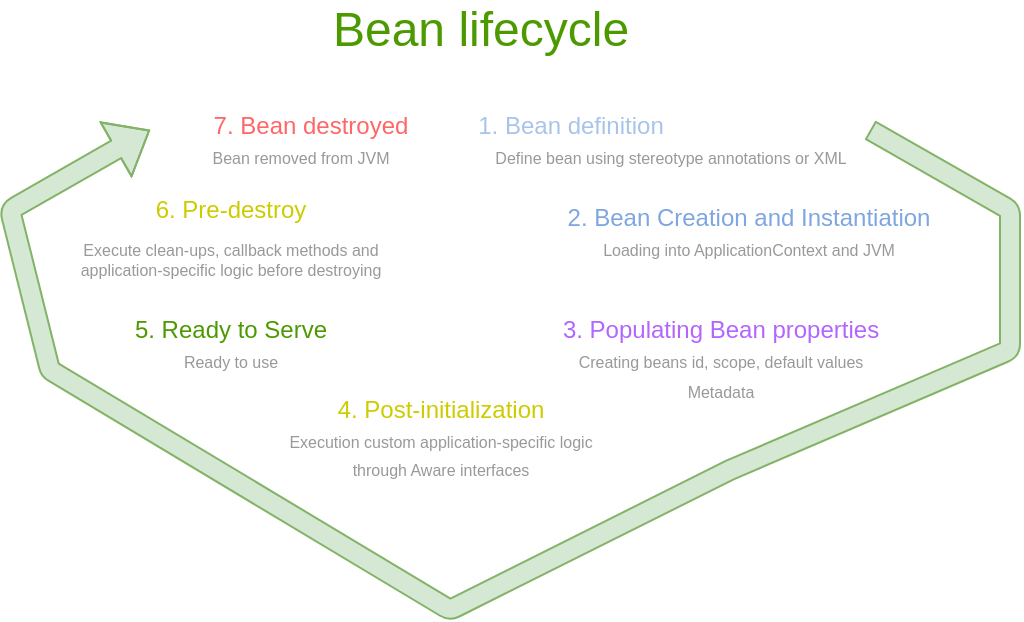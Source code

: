 <mxfile version="14.9.2" type="github">
  <diagram id="cQnIbtuH6GqwWI9tAGfN" name="Page-1">
    <mxGraphModel dx="981" dy="538" grid="1" gridSize="10" guides="1" tooltips="1" connect="1" arrows="1" fold="1" page="1" pageScale="1" pageWidth="827" pageHeight="1169" math="0" shadow="0">
      <root>
        <mxCell id="0" />
        <mxCell id="1" parent="0" />
        <mxCell id="vjo05r3FHmtKJxtx1X4f-1" value="&lt;font color=&quot;#A9C4EB&quot;&gt;1. Bean definition&lt;/font&gt;" style="text;html=1;align=center;verticalAlign=middle;resizable=0;points=[];autosize=1;strokeColor=none;" vertex="1" parent="1">
          <mxGeometry x="360" y="147.5" width="120" height="20" as="geometry" />
        </mxCell>
        <mxCell id="vjo05r3FHmtKJxtx1X4f-2" value="&lt;font color=&quot;#7EA6E0&quot;&gt;2. Bean Creation and Instantiation&lt;/font&gt;" style="text;html=1;align=center;verticalAlign=middle;resizable=0;points=[];autosize=1;strokeColor=none;" vertex="1" parent="1">
          <mxGeometry x="404" y="194" width="210" height="20" as="geometry" />
        </mxCell>
        <mxCell id="vjo05r3FHmtKJxtx1X4f-4" value="&lt;p&gt;&lt;font style=&quot;font-size: 8px&quot; color=&quot;#999999&quot;&gt;Loading into ApplicationContext and JVM&lt;/font&gt;&lt;/p&gt;" style="text;html=1;align=center;verticalAlign=middle;resizable=0;points=[];autosize=1;strokeColor=none;" vertex="1" parent="1">
          <mxGeometry x="424" y="194" width="170" height="50" as="geometry" />
        </mxCell>
        <mxCell id="vjo05r3FHmtKJxtx1X4f-5" value="&lt;font color=&quot;#B266FF&quot;&gt;3. Populating Bean properties&lt;/font&gt;" style="text;html=1;align=center;verticalAlign=middle;resizable=0;points=[];autosize=1;strokeColor=none;" vertex="1" parent="1">
          <mxGeometry x="400" y="250" width="190" height="20" as="geometry" />
        </mxCell>
        <mxCell id="vjo05r3FHmtKJxtx1X4f-6" value="&lt;p style=&quot;font-size: 8px ; line-height: 50%&quot;&gt;&lt;font style=&quot;font-size: 8px&quot; color=&quot;#999999&quot;&gt;Creating beans id, scope, default values&lt;/font&gt;&lt;/p&gt;&lt;p style=&quot;font-size: 8px&quot;&gt;&lt;font style=&quot;font-size: 8px&quot; color=&quot;#999999&quot;&gt;Metadata&lt;br&gt;&lt;/font&gt;&lt;/p&gt;" style="text;html=1;align=center;verticalAlign=middle;resizable=0;points=[];autosize=1;strokeColor=none;" vertex="1" parent="1">
          <mxGeometry x="410" y="260" width="170" height="50" as="geometry" />
        </mxCell>
        <mxCell id="vjo05r3FHmtKJxtx1X4f-9" value="&lt;font color=&quot;#CCCC00&quot;&gt;4. Post-initialization&lt;/font&gt;" style="text;html=1;align=center;verticalAlign=middle;resizable=0;points=[];autosize=1;strokeColor=none;" vertex="1" parent="1">
          <mxGeometry x="290" y="290" width="130" height="20" as="geometry" />
        </mxCell>
        <mxCell id="vjo05r3FHmtKJxtx1X4f-10" value="&lt;p style=&quot;font-size: 8px ; line-height: 30%&quot;&gt;&lt;font color=&quot;#999999&quot;&gt;Execution custom application-specific logic&lt;/font&gt;&lt;/p&gt;&lt;p style=&quot;font-size: 8px&quot;&gt;&lt;font color=&quot;#999999&quot;&gt;through Aware interfaces&lt;/font&gt;&lt;br&gt;&lt;/p&gt;" style="text;html=1;align=center;verticalAlign=middle;resizable=0;points=[];autosize=1;strokeColor=none;" vertex="1" parent="1">
          <mxGeometry x="265" y="300" width="180" height="50" as="geometry" />
        </mxCell>
        <mxCell id="vjo05r3FHmtKJxtx1X4f-11" value="&lt;font color=&quot;#4D9900&quot;&gt;5. Ready to Serve&lt;/font&gt;" style="text;html=1;align=center;verticalAlign=middle;resizable=0;points=[];autosize=1;strokeColor=none;" vertex="1" parent="1">
          <mxGeometry x="190" y="250" width="120" height="20" as="geometry" />
        </mxCell>
        <mxCell id="vjo05r3FHmtKJxtx1X4f-12" value="&lt;font style=&quot;font-size: 8px&quot; color=&quot;#999999&quot;&gt;Ready to use&lt;/font&gt;" style="text;html=1;align=center;verticalAlign=middle;resizable=0;points=[];autosize=1;strokeColor=none;" vertex="1" parent="1">
          <mxGeometry x="215" y="265" width="70" height="20" as="geometry" />
        </mxCell>
        <mxCell id="vjo05r3FHmtKJxtx1X4f-13" value="&lt;font color=&quot;#CCCC00&quot;&gt;6. Pre-destroy&lt;/font&gt;" style="text;html=1;align=center;verticalAlign=middle;resizable=0;points=[];autosize=1;strokeColor=none;" vertex="1" parent="1">
          <mxGeometry x="200" y="190" width="100" height="20" as="geometry" />
        </mxCell>
        <mxCell id="vjo05r3FHmtKJxtx1X4f-14" value="&lt;div style=&quot;font-size: 8px&quot;&gt;&lt;font style=&quot;font-size: 8px&quot; color=&quot;#999999&quot;&gt;Execute clean-ups, callback methods and&lt;/font&gt;&lt;/div&gt;&lt;div style=&quot;font-size: 8px&quot;&gt;&lt;font style=&quot;font-size: 8px&quot; color=&quot;#999999&quot;&gt;application-specific logic before destroying&lt;/font&gt;&lt;br&gt;&lt;/div&gt;" style="text;html=1;align=center;verticalAlign=middle;resizable=0;points=[];autosize=1;strokeColor=none;" vertex="1" parent="1">
          <mxGeometry x="160" y="210" width="180" height="30" as="geometry" />
        </mxCell>
        <mxCell id="vjo05r3FHmtKJxtx1X4f-16" value="&lt;font style=&quot;font-size: 8px&quot; color=&quot;#999999&quot;&gt;Define bean using stereotype annotations or XML&lt;/font&gt;" style="text;html=1;align=center;verticalAlign=middle;resizable=0;points=[];autosize=1;strokeColor=none;" vertex="1" parent="1">
          <mxGeometry x="370" y="162.5" width="200" height="20" as="geometry" />
        </mxCell>
        <mxCell id="vjo05r3FHmtKJxtx1X4f-17" value="&lt;font color=&quot;#FF6666&quot;&gt;7. Bean destroyed&lt;/font&gt;" style="text;html=1;align=center;verticalAlign=middle;resizable=0;points=[];autosize=1;strokeColor=none;" vertex="1" parent="1">
          <mxGeometry x="230" y="147.5" width="120" height="20" as="geometry" />
        </mxCell>
        <mxCell id="vjo05r3FHmtKJxtx1X4f-18" value="&lt;font style=&quot;font-size: 8px&quot; color=&quot;#999999&quot;&gt;Bean removed from JVM&lt;/font&gt;" style="text;html=1;align=center;verticalAlign=middle;resizable=0;points=[];autosize=1;strokeColor=none;" vertex="1" parent="1">
          <mxGeometry x="230" y="162.5" width="110" height="20" as="geometry" />
        </mxCell>
        <mxCell id="vjo05r3FHmtKJxtx1X4f-19" value="" style="shape=flexArrow;endArrow=classic;html=1;fillColor=#d5e8d4;strokeColor=#82b366;" edge="1" parent="1">
          <mxGeometry width="50" height="50" relative="1" as="geometry">
            <mxPoint x="570" y="160" as="sourcePoint" />
            <mxPoint x="210" y="160" as="targetPoint" />
            <Array as="points">
              <mxPoint x="640" y="200" />
              <mxPoint x="640" y="270" />
              <mxPoint x="500" y="330" />
              <mxPoint x="360" y="400" />
              <mxPoint x="160" y="280" />
              <mxPoint x="140" y="200" />
            </Array>
          </mxGeometry>
        </mxCell>
        <mxCell id="vjo05r3FHmtKJxtx1X4f-20" value="&lt;font style=&quot;font-size: 24px&quot; color=&quot;#4D9900&quot;&gt;Bean lifecycle&lt;br&gt;&lt;/font&gt;" style="text;html=1;align=center;verticalAlign=middle;resizable=0;points=[];autosize=1;strokeColor=none;" vertex="1" parent="1">
          <mxGeometry x="285" y="100" width="180" height="20" as="geometry" />
        </mxCell>
      </root>
    </mxGraphModel>
  </diagram>
</mxfile>
